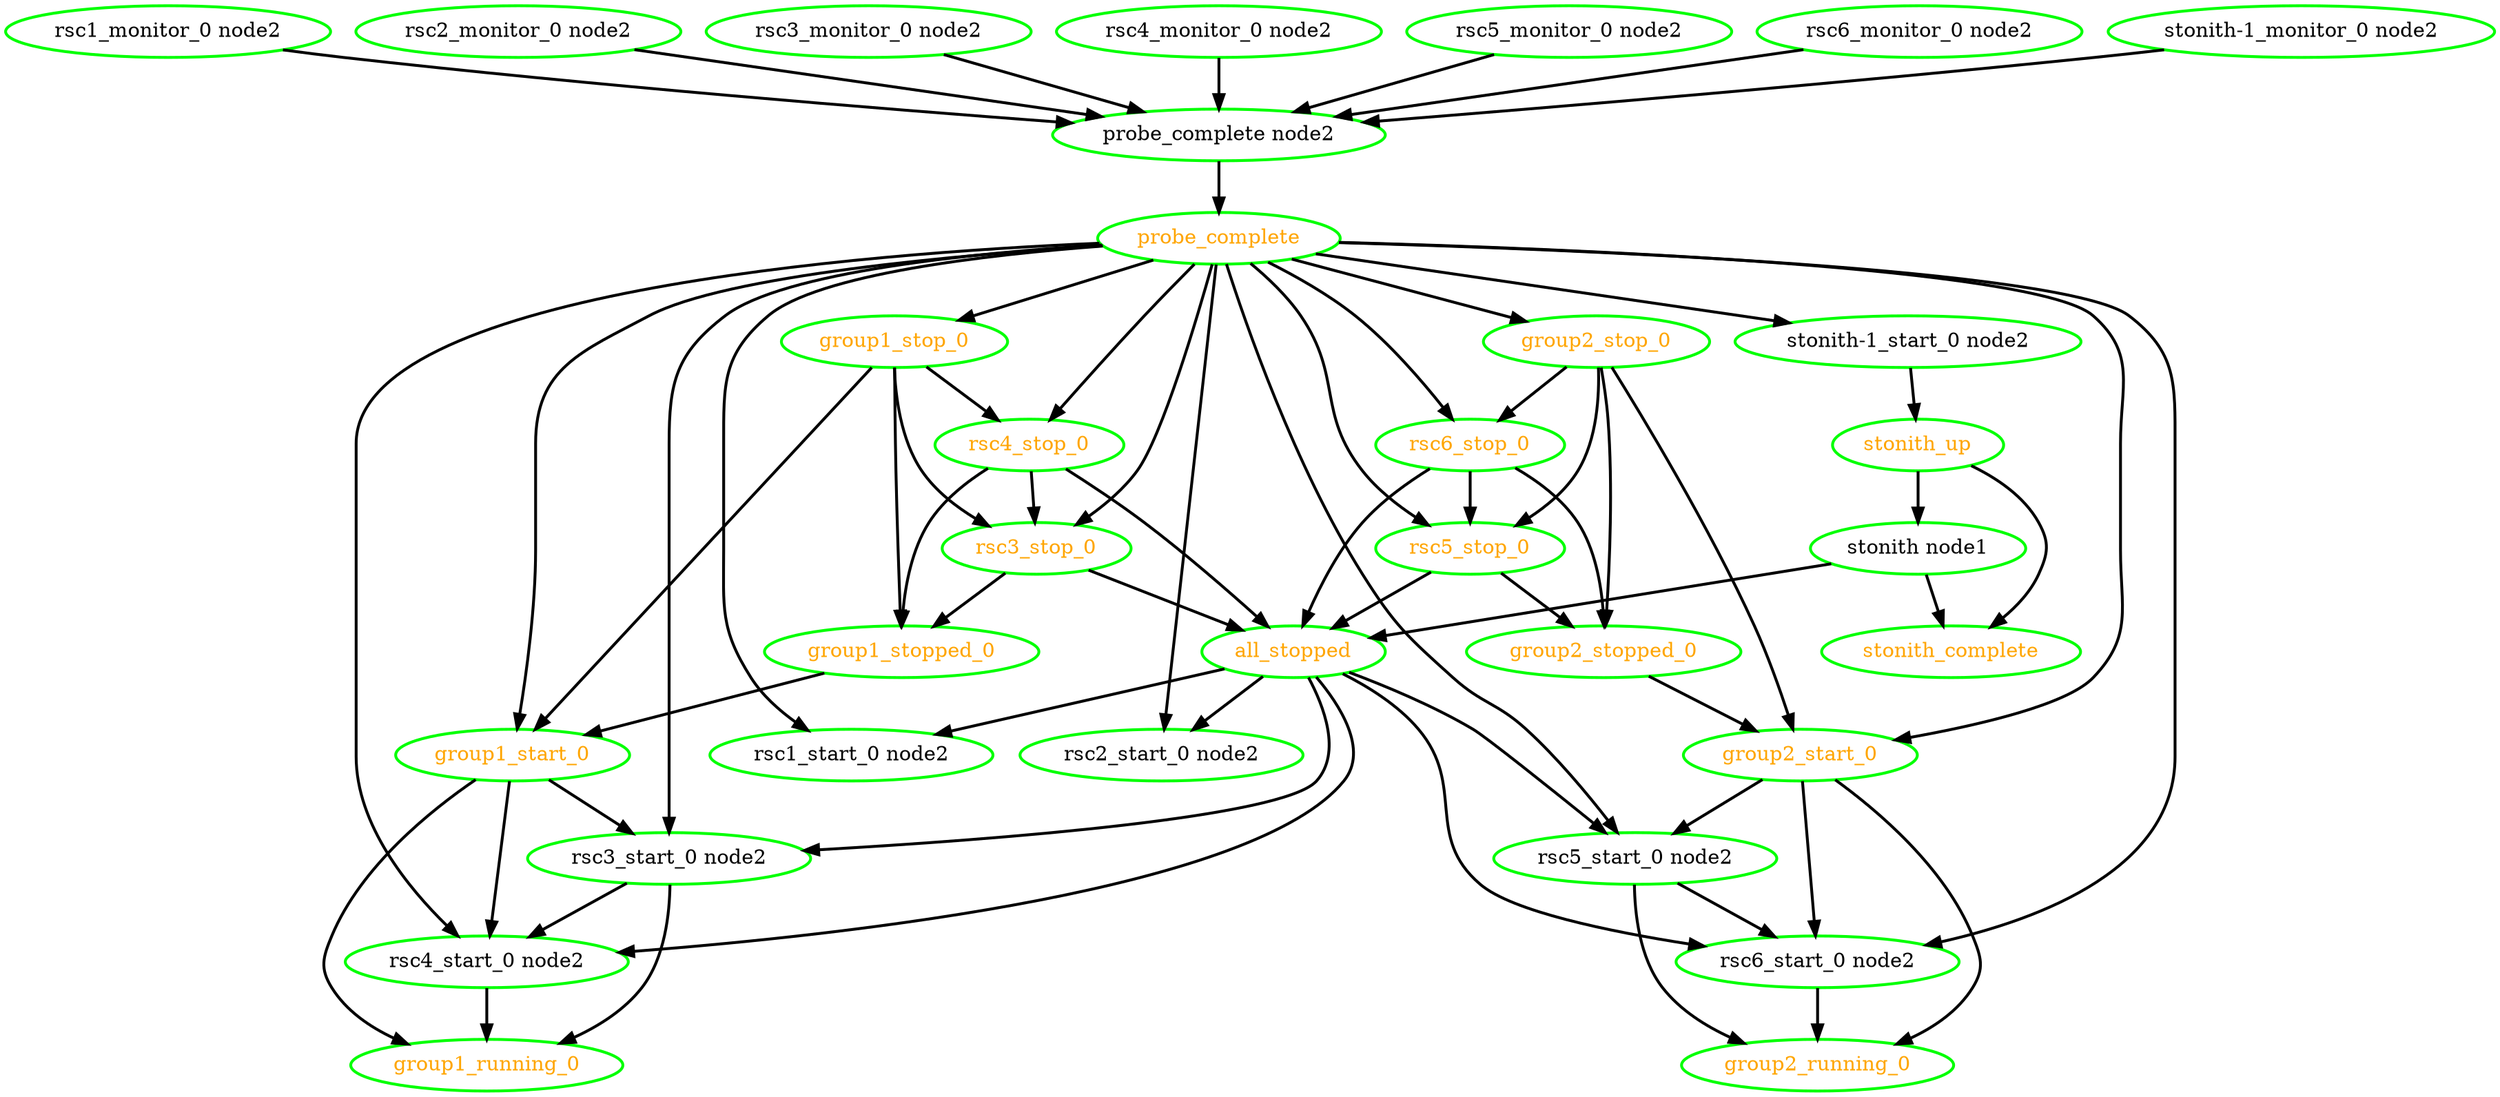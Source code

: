  digraph "g" {
"all_stopped" -> "rsc1_start_0 node2" [ style = bold]
"all_stopped" -> "rsc2_start_0 node2" [ style = bold]
"all_stopped" -> "rsc3_start_0 node2" [ style = bold]
"all_stopped" -> "rsc4_start_0 node2" [ style = bold]
"all_stopped" -> "rsc5_start_0 node2" [ style = bold]
"all_stopped" -> "rsc6_start_0 node2" [ style = bold]
"all_stopped" [ style=bold color="green" fontcolor="orange"  ]
"group1_running_0" [ style=bold color="green" fontcolor="orange" ]
"group1_start_0" -> "group1_running_0" [ style = bold]
"group1_start_0" -> "rsc3_start_0 node2" [ style = bold]
"group1_start_0" -> "rsc4_start_0 node2" [ style = bold]
"group1_start_0" [ style=bold color="green" fontcolor="orange" ]
"group1_stop_0" -> "group1_start_0" [ style = bold]
"group1_stop_0" -> "group1_stopped_0" [ style = bold]
"group1_stop_0" -> "rsc3_stop_0" [ style = bold]
"group1_stop_0" -> "rsc4_stop_0" [ style = bold]
"group1_stop_0" [ style=bold color="green" fontcolor="orange"  ]
"group1_stopped_0" -> "group1_start_0" [ style = bold]
"group1_stopped_0" [ style=bold color="green" fontcolor="orange"  ]
"group2_running_0" [ style=bold color="green" fontcolor="orange" ]
"group2_start_0" -> "group2_running_0" [ style = bold]
"group2_start_0" -> "rsc5_start_0 node2" [ style = bold]
"group2_start_0" -> "rsc6_start_0 node2" [ style = bold]
"group2_start_0" [ style=bold color="green" fontcolor="orange" ]
"group2_stop_0" -> "group2_start_0" [ style = bold]
"group2_stop_0" -> "group2_stopped_0" [ style = bold]
"group2_stop_0" -> "rsc5_stop_0" [ style = bold]
"group2_stop_0" -> "rsc6_stop_0" [ style = bold]
"group2_stop_0" [ style=bold color="green" fontcolor="orange"  ]
"group2_stopped_0" -> "group2_start_0" [ style = bold]
"group2_stopped_0" [ style=bold color="green" fontcolor="orange"  ]
"probe_complete node2" -> "probe_complete" [ style = bold]
"probe_complete node2" [ style=bold color="green" fontcolor="black" ]
"probe_complete" -> "group1_start_0" [ style = bold]
"probe_complete" -> "group1_stop_0" [ style = bold]
"probe_complete" -> "group2_start_0" [ style = bold]
"probe_complete" -> "group2_stop_0" [ style = bold]
"probe_complete" -> "rsc1_start_0 node2" [ style = bold]
"probe_complete" -> "rsc2_start_0 node2" [ style = bold]
"probe_complete" -> "rsc3_start_0 node2" [ style = bold]
"probe_complete" -> "rsc3_stop_0" [ style = bold]
"probe_complete" -> "rsc4_start_0 node2" [ style = bold]
"probe_complete" -> "rsc4_stop_0" [ style = bold]
"probe_complete" -> "rsc5_start_0 node2" [ style = bold]
"probe_complete" -> "rsc5_stop_0" [ style = bold]
"probe_complete" -> "rsc6_start_0 node2" [ style = bold]
"probe_complete" -> "rsc6_stop_0" [ style = bold]
"probe_complete" -> "stonith-1_start_0 node2" [ style = bold]
"probe_complete" [ style=bold color="green" fontcolor="orange" ]
"rsc1_monitor_0 node2" -> "probe_complete node2" [ style = bold]
"rsc1_monitor_0 node2" [ style=bold color="green" fontcolor="black" ]
"rsc1_start_0 node2" [ style=bold color="green" fontcolor="black" ]
"rsc2_monitor_0 node2" -> "probe_complete node2" [ style = bold]
"rsc2_monitor_0 node2" [ style=bold color="green" fontcolor="black" ]
"rsc2_start_0 node2" [ style=bold color="green" fontcolor="black" ]
"rsc3_monitor_0 node2" -> "probe_complete node2" [ style = bold]
"rsc3_monitor_0 node2" [ style=bold color="green" fontcolor="black" ]
"rsc3_start_0 node2" -> "group1_running_0" [ style = bold]
"rsc3_start_0 node2" -> "rsc4_start_0 node2" [ style = bold]
"rsc3_start_0 node2" [ style=bold color="green" fontcolor="black" ]
"rsc3_stop_0" -> "all_stopped" [ style = bold]
"rsc3_stop_0" -> "group1_stopped_0" [ style = bold]
"rsc3_stop_0" [ style=bold color="green" fontcolor="orange"  ]
"rsc4_monitor_0 node2" -> "probe_complete node2" [ style = bold]
"rsc4_monitor_0 node2" [ style=bold color="green" fontcolor="black" ]
"rsc4_start_0 node2" -> "group1_running_0" [ style = bold]
"rsc4_start_0 node2" [ style=bold color="green" fontcolor="black" ]
"rsc4_stop_0" -> "all_stopped" [ style = bold]
"rsc4_stop_0" -> "group1_stopped_0" [ style = bold]
"rsc4_stop_0" -> "rsc3_stop_0" [ style = bold]
"rsc4_stop_0" [ style=bold color="green" fontcolor="orange"  ]
"rsc5_monitor_0 node2" -> "probe_complete node2" [ style = bold]
"rsc5_monitor_0 node2" [ style=bold color="green" fontcolor="black" ]
"rsc5_start_0 node2" -> "group2_running_0" [ style = bold]
"rsc5_start_0 node2" -> "rsc6_start_0 node2" [ style = bold]
"rsc5_start_0 node2" [ style=bold color="green" fontcolor="black" ]
"rsc5_stop_0" -> "all_stopped" [ style = bold]
"rsc5_stop_0" -> "group2_stopped_0" [ style = bold]
"rsc5_stop_0" [ style=bold color="green" fontcolor="orange"  ]
"rsc6_monitor_0 node2" -> "probe_complete node2" [ style = bold]
"rsc6_monitor_0 node2" [ style=bold color="green" fontcolor="black" ]
"rsc6_start_0 node2" -> "group2_running_0" [ style = bold]
"rsc6_start_0 node2" [ style=bold color="green" fontcolor="black" ]
"rsc6_stop_0" -> "all_stopped" [ style = bold]
"rsc6_stop_0" -> "group2_stopped_0" [ style = bold]
"rsc6_stop_0" -> "rsc5_stop_0" [ style = bold]
"rsc6_stop_0" [ style=bold color="green" fontcolor="orange"  ]
"stonith node1" -> "all_stopped" [ style = bold]
"stonith node1" -> "stonith_complete" [ style = bold]
"stonith node1" [ style=bold color="green" fontcolor="black" ]
"stonith-1_monitor_0 node2" -> "probe_complete node2" [ style = bold]
"stonith-1_monitor_0 node2" [ style=bold color="green" fontcolor="black"  ]
"stonith-1_start_0 node2" -> "stonith_up" [ style = bold]
"stonith-1_start_0 node2" [ style=bold color="green" fontcolor="black"  ]
"stonith_complete" [ style=bold color="green" fontcolor="orange"  ]
"stonith_up" -> "stonith node1" [ style = bold]
"stonith_up" -> "stonith_complete" [ style = bold]
"stonith_up" [ style=bold color="green" fontcolor="orange"  ]
}

